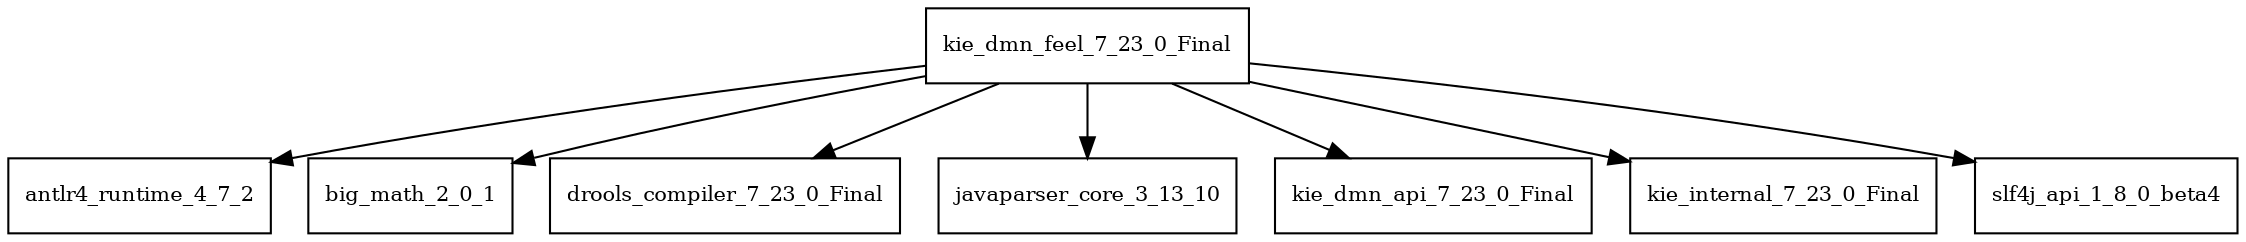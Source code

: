 digraph kie_dmn_feel_7_23_0_Final_dependencies {
  node [shape = box, fontsize=10.0];
  kie_dmn_feel_7_23_0_Final -> antlr4_runtime_4_7_2;
  kie_dmn_feel_7_23_0_Final -> big_math_2_0_1;
  kie_dmn_feel_7_23_0_Final -> drools_compiler_7_23_0_Final;
  kie_dmn_feel_7_23_0_Final -> javaparser_core_3_13_10;
  kie_dmn_feel_7_23_0_Final -> kie_dmn_api_7_23_0_Final;
  kie_dmn_feel_7_23_0_Final -> kie_internal_7_23_0_Final;
  kie_dmn_feel_7_23_0_Final -> slf4j_api_1_8_0_beta4;
}
